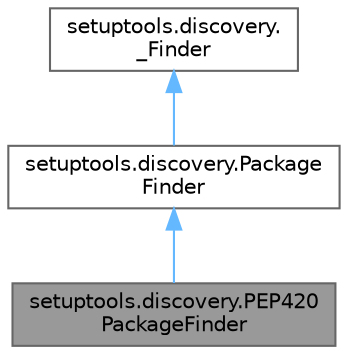 digraph "setuptools.discovery.PEP420PackageFinder"
{
 // LATEX_PDF_SIZE
  bgcolor="transparent";
  edge [fontname=Helvetica,fontsize=10,labelfontname=Helvetica,labelfontsize=10];
  node [fontname=Helvetica,fontsize=10,shape=box,height=0.2,width=0.4];
  Node1 [id="Node000001",label="setuptools.discovery.PEP420\lPackageFinder",height=0.2,width=0.4,color="gray40", fillcolor="grey60", style="filled", fontcolor="black",tooltip=" "];
  Node2 -> Node1 [id="edge1_Node000001_Node000002",dir="back",color="steelblue1",style="solid",tooltip=" "];
  Node2 [id="Node000002",label="setuptools.discovery.Package\lFinder",height=0.2,width=0.4,color="gray40", fillcolor="white", style="filled",URL="$classsetuptools_1_1discovery_1_1_package_finder.html",tooltip=" "];
  Node3 -> Node2 [id="edge2_Node000002_Node000003",dir="back",color="steelblue1",style="solid",tooltip=" "];
  Node3 [id="Node000003",label="setuptools.discovery.\l_Finder",height=0.2,width=0.4,color="gray40", fillcolor="white", style="filled",URL="$classsetuptools_1_1discovery_1_1___finder.html",tooltip=" "];
}
